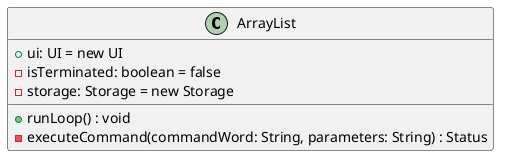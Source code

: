 @startuml
'https://plantuml.com/class-diagram

class ArrayList {
+ ui: UI = new UI
- isTerminated: boolean = false
- storage: Storage = new Storage
+ runLoop() : void
- executeCommand(commandWord: String, parameters: String) : Status
}


@enduml
